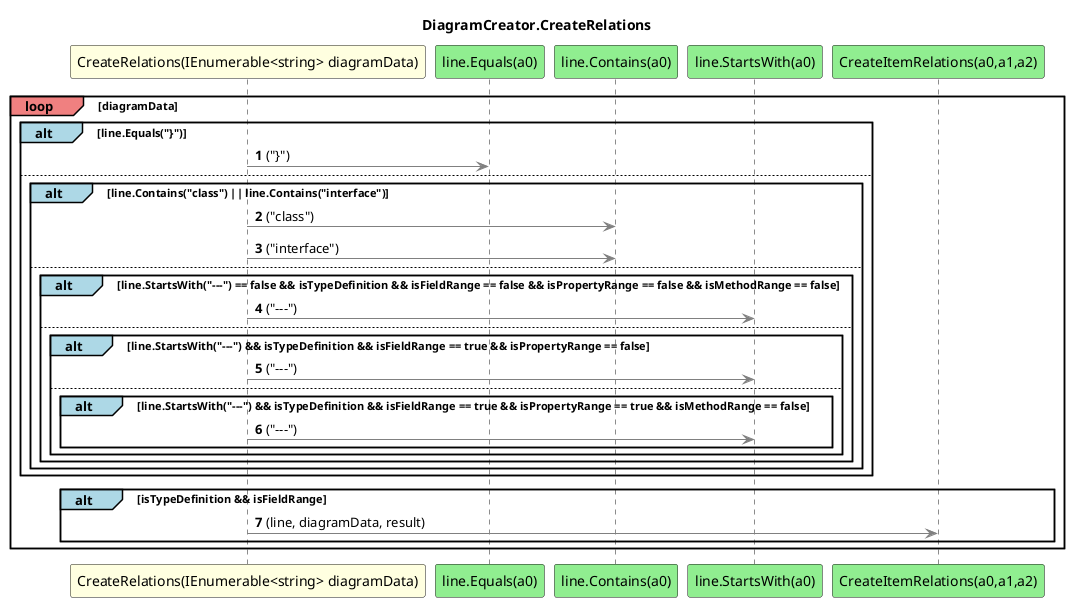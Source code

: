 @startuml DiagramCreator.CreateRelations
title DiagramCreator.CreateRelations
participant "CreateRelations(IEnumerable<string> diagramData)" as CreateRelations_p0 #LightYellow
participant "line.Equals(a0)" as line_Equals_a0 #LightGreen
participant "line.Contains(a0)" as line_Contains_a0 #LightGreen
participant "line.StartsWith(a0)" as line_StartsWith_a0 #LightGreen
participant "CreateItemRelations(a0,a1,a2)" as CreateItemRelations_a0_a1_a2 #LightGreen
autonumber
loop#LightCoral diagramData
 alt#LightBlue line.Equals("}")
 CreateRelations_p0 -[#grey]> line_Equals_a0 : ("}")
 else
 alt#LightBlue line.Contains("class") || line.Contains("interface")
 CreateRelations_p0 -[#grey]> line_Contains_a0 : ("class")
 CreateRelations_p0 -[#grey]> line_Contains_a0 : ("interface")
 else
 alt#LightBlue line.StartsWith("---") == false && isTypeDefinition && isFieldRange == false && isPropertyRange == false && isMethodRange == false
 CreateRelations_p0 -[#grey]> line_StartsWith_a0 : ("---")
 else
 alt#LightBlue line.StartsWith("---") && isTypeDefinition && isFieldRange == true && isPropertyRange == false
 CreateRelations_p0 -[#grey]> line_StartsWith_a0 : ("---")
 else
 alt#LightBlue line.StartsWith("---") && isTypeDefinition && isFieldRange == true && isPropertyRange == true && isMethodRange == false
 CreateRelations_p0 -[#grey]> line_StartsWith_a0 : ("---")
 end
 end
 end
 end
 end
 alt#LightBlue isTypeDefinition && isFieldRange
 CreateRelations_p0 -[#grey]> CreateItemRelations_a0_a1_a2 : (line, diagramData, result)
 end
end
@enduml
